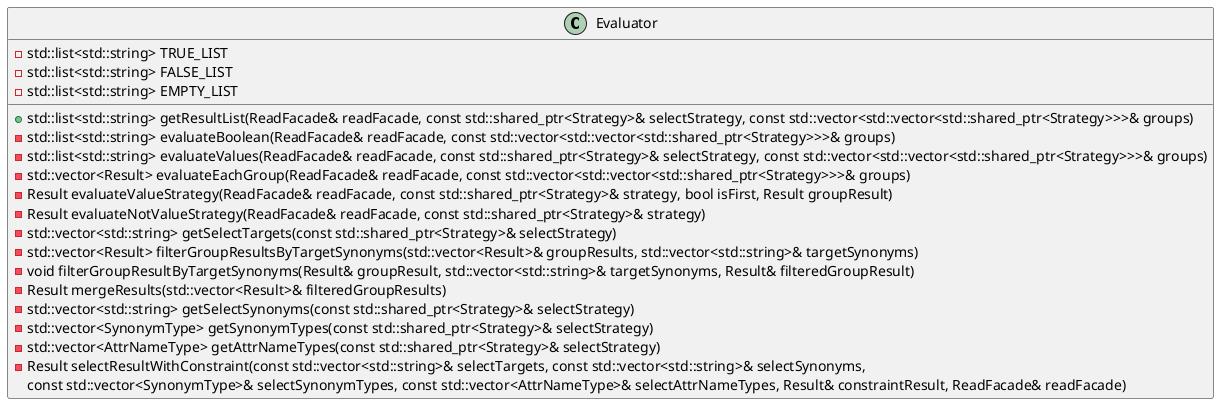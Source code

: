 @startuml

class Evaluator {
  - std::list<std::string> TRUE_LIST
  - std::list<std::string> FALSE_LIST
  - std::list<std::string> EMPTY_LIST
  + std::list<std::string> getResultList(ReadFacade& readFacade, const std::shared_ptr<Strategy>& selectStrategy, const std::vector<std::vector<std::shared_ptr<Strategy>>>& groups)
  - std::list<std::string> evaluateBoolean(ReadFacade& readFacade, const std::vector<std::vector<std::shared_ptr<Strategy>>>& groups)
  - std::list<std::string> evaluateValues(ReadFacade& readFacade, const std::shared_ptr<Strategy>& selectStrategy, const std::vector<std::vector<std::shared_ptr<Strategy>>>& groups)
  - std::vector<Result> evaluateEachGroup(ReadFacade& readFacade, const std::vector<std::vector<std::shared_ptr<Strategy>>>& groups)
  - Result evaluateValueStrategy(ReadFacade& readFacade, const std::shared_ptr<Strategy>& strategy, bool isFirst, Result groupResult)
  - Result evaluateNotValueStrategy(ReadFacade& readFacade, const std::shared_ptr<Strategy>& strategy)
  - std::vector<std::string> getSelectTargets(const std::shared_ptr<Strategy>& selectStrategy)
  - std::vector<Result> filterGroupResultsByTargetSynonyms(std::vector<Result>& groupResults, std::vector<std::string>& targetSynonyms)
  - void filterGroupResultByTargetSynonyms(Result& groupResult, std::vector<std::string>& targetSynonyms, Result& filteredGroupResult)
  - Result mergeResults(std::vector<Result>& filteredGroupResults)
  - std::vector<std::string> getSelectSynonyms(const std::shared_ptr<Strategy>& selectStrategy)
  - std::vector<SynonymType> getSynonymTypes(const std::shared_ptr<Strategy>& selectStrategy)
  - std::vector<AttrNameType> getAttrNameTypes(const std::shared_ptr<Strategy>& selectStrategy)
  - Result selectResultWithConstraint(const std::vector<std::string>& selectTargets, const std::vector<std::string>& selectSynonyms,
          const std::vector<SynonymType>& selectSynonymTypes, const std::vector<AttrNameType>& selectAttrNameTypes, Result& constraintResult, ReadFacade& readFacade)
}

@enduml
